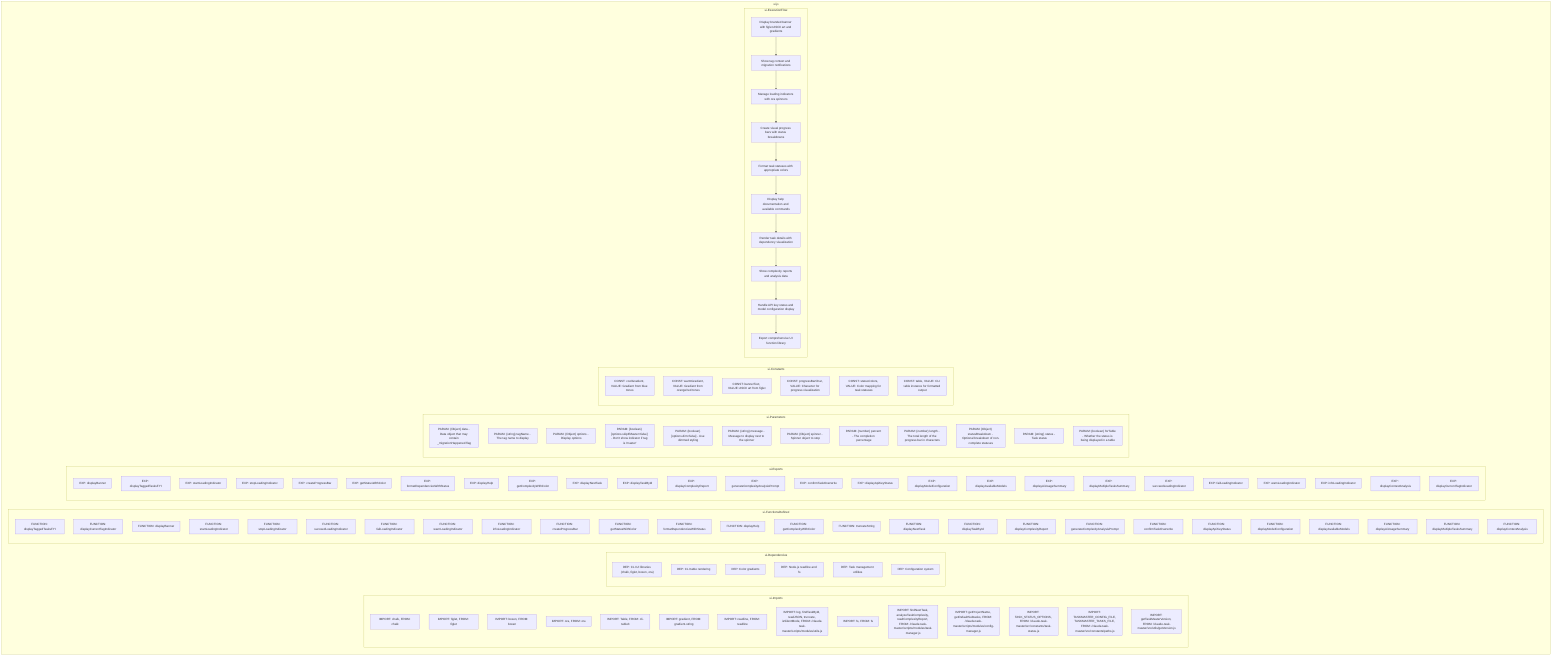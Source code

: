 flowchart TB
    subgraph ui-Imports ["ui-Imports"]
        I1["IMPORT: chalk, FROM: chalk"]
        I2["IMPORT: figlet, FROM: figlet"]
        I3["IMPORT: boxen, FROM: boxen"]
        I4["IMPORT: ora, FROM: ora"]
        I5["IMPORT: Table, FROM: cli-table3"]
        I6["IMPORT: gradient, FROM: gradient-string"]
        I7["IMPORT: readline, FROM: readline"]
        I8["IMPORT: log, findTaskById, readJSON, truncate, isSilentMode, FROM: /claude-task-master/scripts/modules/utils.js"]
        I9["IMPORT: fs, FROM: fs"]
        I10["IMPORT: findNextTask, analyzeTaskComplexity, readComplexityReport, FROM: /claude-task-master/scripts/modules/task-manager.js"]
        I11["IMPORT: getProjectName, getDefaultSubtasks, FROM: /claude-task-master/scripts/modules/config-manager.js"]
        I12["IMPORT: TASK_STATUS_OPTIONS, FROM: /claude-task-master/src/constants/task-status.js"]
        I13["IMPORT: TASKMASTER_CONFIG_FILE, TASKMASTER_TASKS_FILE, FROM: /claude-task-master/src/constants/paths.js"]
        I14["IMPORT: getTaskMasterVersion, FROM: /claude-task-master/src/utils/getVersion.js"]
    end
    subgraph ui-Dependencies
        D1["DEP: CLI UI libraries (chalk, figlet, boxen, ora)"]
        D2["DEP: CLI table rendering"]
        D3["DEP: Color gradients"]
        D4["DEP: Node.js readline and fs"]
        D5["DEP: Task management utilities"]
        D6["DEP: Configuration system"]
    end
    subgraph ui-FunctionsDefined
        FU1["FUNCTION: displayTaggedTasksFYI"]
        FU2["FUNCTION: displayCurrentTagIndicator"]
        FU3["FUNCTION: displayBanner"]
        FU4["FUNCTION: startLoadingIndicator"]
        FU5["FUNCTION: stopLoadingIndicator"]
        FU6["FUNCTION: succeedLoadingIndicator"]
        FU7["FUNCTION: failLoadingIndicator"]
        FU8["FUNCTION: warnLoadingIndicator"]
        FU9["FUNCTION: infoLoadingIndicator"]
        FU10["FUNCTION: createProgressBar"]
        FU11["FUNCTION: getStatusWithColor"]
        FU12["FUNCTION: formatDependenciesWithStatus"]
        FU13["FUNCTION: displayHelp"]
        FU14["FUNCTION: getComplexityWithColor"]
        FU15["FUNCTION: truncateString"]
        FU16["FUNCTION: displayNextTask"]
        FU17["FUNCTION: displayTaskById"]
        FU18["FUNCTION: displayComplexityReport"]
        FU19["FUNCTION: generateComplexityAnalysisPrompt"]
        FU20["FUNCTION: confirmTaskOverwrite"]
        FU21["FUNCTION: displayApiKeyStatus"]
        FU22["FUNCTION: displayModelConfiguration"]
        FU23["FUNCTION: displayAvailableModels"]
        FU24["FUNCTION: displayAiUsageSummary"]
        FU25["FUNCTION: displayMultipleTasksSummary"]
        FU26["FUNCTION: displayContextAnalysis"]
    end
    subgraph ui-Exports
        E1["EXP: displayBanner"]
        E2["EXP: displayTaggedTasksFYI"]
        E3["EXP: startLoadingIndicator"]
        E4["EXP: stopLoadingIndicator"]
        E5["EXP: createProgressBar"]
        E6["EXP: getStatusWithColor"]
        E7["EXP: formatDependenciesWithStatus"]
        E8["EXP: displayHelp"]
        E9["EXP: getComplexityWithColor"]
        E10["EXP: displayNextTask"]
        E11["EXP: displayTaskById"]
        E12["EXP: displayComplexityReport"]
        E13["EXP: generateComplexityAnalysisPrompt"]
        E14["EXP: confirmTaskOverwrite"]
        E15["EXP: displayApiKeyStatus"]
        E16["EXP: displayModelConfiguration"]
        E17["EXP: displayAvailableModels"]
        E18["EXP: displayAiUsageSummary"]
        E19["EXP: displayMultipleTasksSummary"]
        E20["EXP: succeedLoadingIndicator"]
        E21["EXP: failLoadingIndicator"]
        E22["EXP: warnLoadingIndicator"]
        E23["EXP: infoLoadingIndicator"]
        E24["EXP: displayContextAnalysis"]
        E25["EXP: displayCurrentTagIndicator"]
    end
    subgraph ui-Parameters
        P1["PARAM: {Object} data - Data object that may contain _migrationHappened flag"]
        P2["PARAM: {string} tagName - The tag name to display"]
        P3["PARAM: {Object} options - Display options"]
        P4["PARAM: {boolean} [options.skipIfMaster=false] - Don't show indicator if tag is 'master'"]
        P5["PARAM: {boolean} [options.dim=false] - Use dimmed styling"]
        P6["PARAM: {string} message - Message to display next to the spinner"]
        P7["PARAM: {Object} spinner - Spinner object to stop"]
        P8["PARAM: {number} percent - The completion percentage"]
        P9["PARAM: {number} length - The total length of the progress bar in characters"]
        P10["PARAM: {Object} statusBreakdown - Optional breakdown of non-complete statuses"]
        P11["PARAM: {string} status - Task status"]
        P12["PARAM: {boolean} forTable - Whether the status is being displayed in a table"]
    end
    subgraph ui-Constants
        C1["CONST: coolGradient, VALUE: Gradient from blue tones"]
        C2["CONST: warmGradient, VALUE: Gradient from orange/red tones"]
        C3["CONST: bannerText, VALUE: ASCII art from figlet"]
        C4["CONST: progressBarChar, VALUE: Character for progress visualization"]
        C5["CONST: statusColors, VALUE: Color mapping for task statuses"]
        C6["CONST: table, VALUE: CLI table instance for formatted output"]
    end
    subgraph ui-ExecutionFlow
        FL1["Display branded banner with figlet ASCII art and gradients"]
        FL2["Show tag context and migration notifications"]
        FL3["Manage loading indicators with ora spinners"]
        FL4["Create visual progress bars with status breakdowns"]
        FL5["Format task statuses with appropriate colors"]
        FL6["Display help documentation and available commands"]
        FL7["Render task details with dependency visualization"]
        FL8["Show complexity reports and analysis data"]
        FL9["Handle API key status and model configuration display"]
        FL10["Export comprehensive UI function library"]
    end
    subgraph "ui.js"
        ui-Imports
        ui-Dependencies
        ui-FunctionsDefined
        ui-Exports
        ui-Parameters
        ui-Constants
        ui-ExecutionFlow
    end

    FL1 --> FL2
    FL2 --> FL3
    FL3 --> FL4
    FL4 --> FL5
    FL5 --> FL6
    FL6 --> FL7
    FL7 --> FL8
    FL8 --> FL9
    FL9 --> FL10